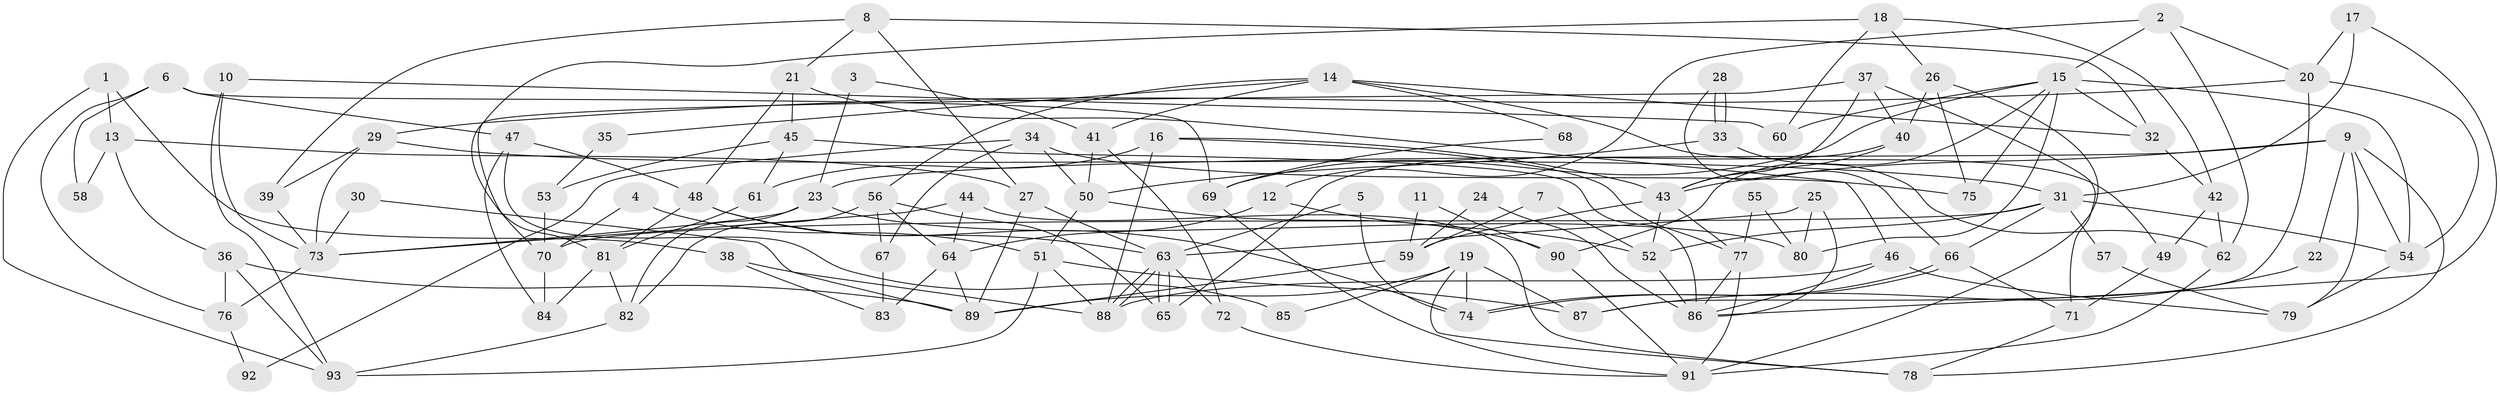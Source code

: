// coarse degree distribution, {4: 0.2391304347826087, 10: 0.08695652173913043, 2: 0.13043478260869565, 8: 0.06521739130434782, 12: 0.021739130434782608, 6: 0.06521739130434782, 7: 0.08695652173913043, 13: 0.021739130434782608, 3: 0.13043478260869565, 11: 0.021739130434782608, 9: 0.021739130434782608, 5: 0.10869565217391304}
// Generated by graph-tools (version 1.1) at 2025/18/03/04/25 18:18:48]
// undirected, 93 vertices, 186 edges
graph export_dot {
graph [start="1"]
  node [color=gray90,style=filled];
  1;
  2;
  3;
  4;
  5;
  6;
  7;
  8;
  9;
  10;
  11;
  12;
  13;
  14;
  15;
  16;
  17;
  18;
  19;
  20;
  21;
  22;
  23;
  24;
  25;
  26;
  27;
  28;
  29;
  30;
  31;
  32;
  33;
  34;
  35;
  36;
  37;
  38;
  39;
  40;
  41;
  42;
  43;
  44;
  45;
  46;
  47;
  48;
  49;
  50;
  51;
  52;
  53;
  54;
  55;
  56;
  57;
  58;
  59;
  60;
  61;
  62;
  63;
  64;
  65;
  66;
  67;
  68;
  69;
  70;
  71;
  72;
  73;
  74;
  75;
  76;
  77;
  78;
  79;
  80;
  81;
  82;
  83;
  84;
  85;
  86;
  87;
  88;
  89;
  90;
  91;
  92;
  93;
  1 -- 93;
  1 -- 13;
  1 -- 38;
  2 -- 15;
  2 -- 12;
  2 -- 20;
  2 -- 62;
  3 -- 41;
  3 -- 23;
  4 -- 70;
  4 -- 51;
  5 -- 74;
  5 -- 63;
  6 -- 76;
  6 -- 47;
  6 -- 58;
  6 -- 69;
  7 -- 52;
  7 -- 59;
  8 -- 32;
  8 -- 21;
  8 -- 27;
  8 -- 39;
  9 -- 54;
  9 -- 43;
  9 -- 22;
  9 -- 23;
  9 -- 78;
  9 -- 79;
  10 -- 93;
  10 -- 60;
  10 -- 73;
  11 -- 59;
  11 -- 90;
  12 -- 52;
  12 -- 64;
  13 -- 36;
  13 -- 27;
  13 -- 58;
  14 -- 41;
  14 -- 56;
  14 -- 32;
  14 -- 35;
  14 -- 49;
  14 -- 68;
  15 -- 80;
  15 -- 54;
  15 -- 32;
  15 -- 60;
  15 -- 69;
  15 -- 75;
  15 -- 90;
  16 -- 43;
  16 -- 88;
  16 -- 61;
  16 -- 77;
  17 -- 31;
  17 -- 20;
  17 -- 86;
  18 -- 26;
  18 -- 81;
  18 -- 42;
  18 -- 60;
  19 -- 87;
  19 -- 78;
  19 -- 74;
  19 -- 85;
  19 -- 89;
  20 -- 29;
  20 -- 54;
  20 -- 87;
  21 -- 48;
  21 -- 45;
  21 -- 46;
  22 -- 87;
  23 -- 73;
  23 -- 80;
  23 -- 82;
  24 -- 59;
  24 -- 86;
  25 -- 63;
  25 -- 86;
  25 -- 80;
  26 -- 91;
  26 -- 40;
  26 -- 75;
  27 -- 63;
  27 -- 89;
  28 -- 33;
  28 -- 33;
  28 -- 66;
  29 -- 39;
  29 -- 73;
  29 -- 31;
  30 -- 89;
  30 -- 73;
  31 -- 54;
  31 -- 52;
  31 -- 57;
  31 -- 66;
  31 -- 70;
  32 -- 42;
  33 -- 62;
  33 -- 50;
  34 -- 75;
  34 -- 50;
  34 -- 67;
  34 -- 92;
  35 -- 53;
  36 -- 89;
  36 -- 93;
  36 -- 76;
  37 -- 71;
  37 -- 43;
  37 -- 40;
  37 -- 70;
  38 -- 88;
  38 -- 83;
  39 -- 73;
  40 -- 43;
  40 -- 65;
  41 -- 72;
  41 -- 50;
  42 -- 49;
  42 -- 62;
  43 -- 77;
  43 -- 52;
  43 -- 59;
  44 -- 78;
  44 -- 64;
  44 -- 73;
  45 -- 86;
  45 -- 61;
  45 -- 53;
  46 -- 86;
  46 -- 79;
  46 -- 88;
  47 -- 84;
  47 -- 48;
  47 -- 85;
  48 -- 74;
  48 -- 63;
  48 -- 81;
  49 -- 71;
  50 -- 90;
  50 -- 51;
  51 -- 88;
  51 -- 87;
  51 -- 93;
  52 -- 86;
  53 -- 70;
  54 -- 79;
  55 -- 77;
  55 -- 80;
  56 -- 64;
  56 -- 65;
  56 -- 67;
  56 -- 82;
  57 -- 79;
  59 -- 89;
  61 -- 81;
  62 -- 91;
  63 -- 88;
  63 -- 88;
  63 -- 65;
  63 -- 65;
  63 -- 72;
  64 -- 89;
  64 -- 83;
  66 -- 74;
  66 -- 74;
  66 -- 71;
  67 -- 83;
  68 -- 69;
  69 -- 91;
  70 -- 84;
  71 -- 78;
  72 -- 91;
  73 -- 76;
  76 -- 92;
  77 -- 91;
  77 -- 86;
  81 -- 82;
  81 -- 84;
  82 -- 93;
  90 -- 91;
}
